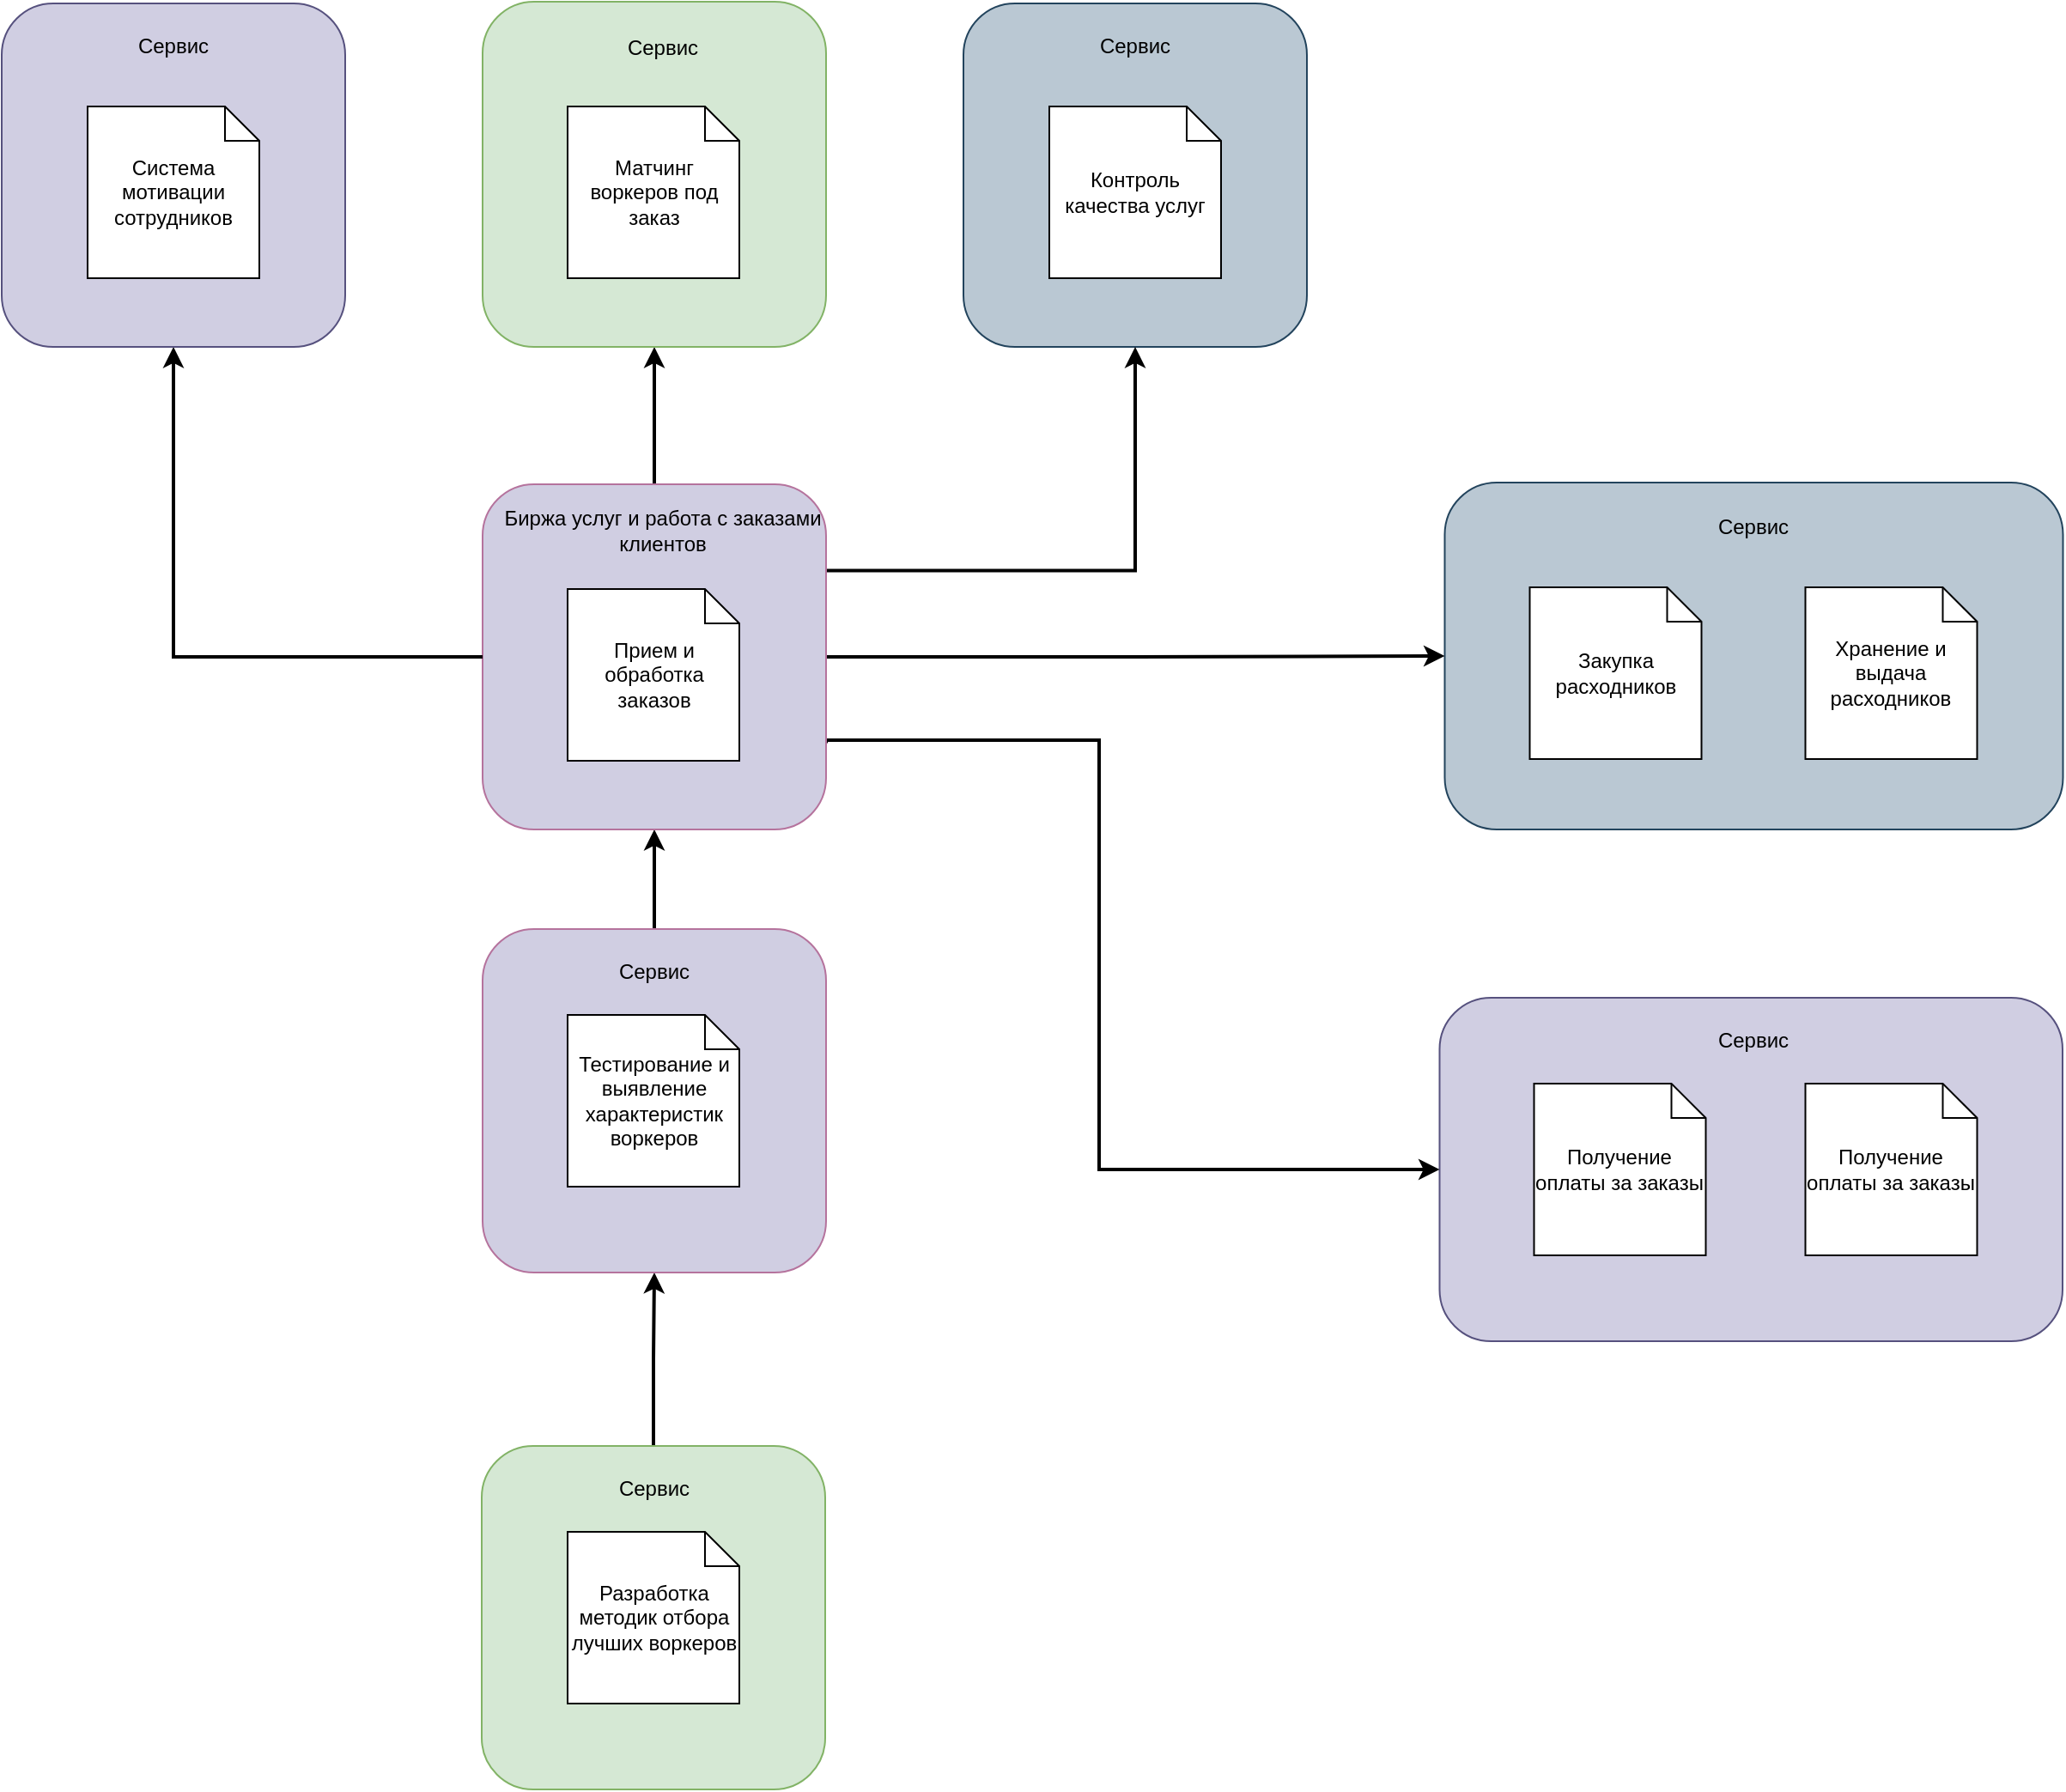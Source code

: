 <mxfile version="21.2.8" type="device">
  <diagram name="Страница 1" id="GRrXaQCJaVrgRpcCac6q">
    <mxGraphModel dx="2370" dy="1852" grid="1" gridSize="10" guides="1" tooltips="1" connect="1" arrows="1" fold="1" page="1" pageScale="1" pageWidth="2339" pageHeight="3300" math="0" shadow="0">
      <root>
        <mxCell id="0" />
        <mxCell id="1" parent="0" />
        <mxCell id="Qn7Ez02rO-qPKhS96xj3-4" value="" style="rounded=1;whiteSpace=wrap;html=1;fillColor=#bac8d3;strokeColor=#23445d;" parent="1" vertex="1">
          <mxGeometry x="960.25" y="380" width="360" height="202" as="geometry" />
        </mxCell>
        <mxCell id="Qn7Ez02rO-qPKhS96xj3-7" value="Сервис" style="text;html=1;strokeColor=none;fillColor=none;align=center;verticalAlign=middle;whiteSpace=wrap;rounded=0;" parent="1" vertex="1">
          <mxGeometry x="1045.25" y="391" width="190" height="30" as="geometry" />
        </mxCell>
        <mxCell id="Qn7Ez02rO-qPKhS96xj3-8" value="Закупка расходников" style="shape=note;size=20;whiteSpace=wrap;html=1;" parent="1" vertex="1">
          <mxGeometry x="1009.75" y="441" width="100" height="100" as="geometry" />
        </mxCell>
        <mxCell id="Qn7Ez02rO-qPKhS96xj3-9" value="Хранение и выдача расходников" style="shape=note;size=20;whiteSpace=wrap;html=1;" parent="1" vertex="1">
          <mxGeometry x="1170.25" y="441" width="100" height="100" as="geometry" />
        </mxCell>
        <mxCell id="Qn7Ez02rO-qPKhS96xj3-13" value="" style="rounded=1;whiteSpace=wrap;html=1;fillColor=#d0cee2;strokeColor=#56517e;" parent="1" vertex="1">
          <mxGeometry x="957.25" y="680" width="362.75" height="200" as="geometry" />
        </mxCell>
        <mxCell id="Qn7Ez02rO-qPKhS96xj3-14" value="Получение оплаты за заказы" style="shape=note;size=20;whiteSpace=wrap;html=1;" parent="1" vertex="1">
          <mxGeometry x="1012.25" y="730" width="100" height="100" as="geometry" />
        </mxCell>
        <mxCell id="Qn7Ez02rO-qPKhS96xj3-15" value="Сервис" style="text;html=1;strokeColor=none;fillColor=none;align=center;verticalAlign=middle;whiteSpace=wrap;rounded=0;" parent="1" vertex="1">
          <mxGeometry x="1045.25" y="690" width="190" height="30" as="geometry" />
        </mxCell>
        <mxCell id="Qn7Ez02rO-qPKhS96xj3-16" style="edgeStyle=orthogonalEdgeStyle;rounded=0;orthogonalLoop=1;jettySize=auto;html=1;exitX=0.5;exitY=0;exitDx=0;exitDy=0;entryX=0.5;entryY=1;entryDx=0;entryDy=0;endArrow=classic;endFill=1;strokeWidth=2;" parent="1" source="Qn7Ez02rO-qPKhS96xj3-17" target="Qn7Ez02rO-qPKhS96xj3-24" edge="1">
          <mxGeometry relative="1" as="geometry" />
        </mxCell>
        <mxCell id="Qn7Ez02rO-qPKhS96xj3-17" value="" style="rounded=1;whiteSpace=wrap;html=1;fillColor=#d5e8d4;strokeColor=#82b366;" parent="1" vertex="1">
          <mxGeometry x="399.5" y="941" width="200" height="200" as="geometry" />
        </mxCell>
        <mxCell id="Qn7Ez02rO-qPKhS96xj3-18" value="Разработка методик отбора лучших воркеров" style="shape=note;size=20;whiteSpace=wrap;html=1;" parent="1" vertex="1">
          <mxGeometry x="449.5" y="991" width="100" height="100" as="geometry" />
        </mxCell>
        <mxCell id="Qn7Ez02rO-qPKhS96xj3-19" value="Сервис" style="text;html=1;strokeColor=none;fillColor=none;align=center;verticalAlign=middle;whiteSpace=wrap;rounded=0;" parent="1" vertex="1">
          <mxGeometry x="404.5" y="951" width="190" height="30" as="geometry" />
        </mxCell>
        <mxCell id="Qn7Ez02rO-qPKhS96xj3-20" value="" style="rounded=1;whiteSpace=wrap;html=1;fillColor=#bac8d3;strokeColor=#23445d;" parent="1" vertex="1">
          <mxGeometry x="680" y="101" width="200" height="200" as="geometry" />
        </mxCell>
        <mxCell id="Qn7Ez02rO-qPKhS96xj3-21" value="Контроль качества услуг" style="shape=note;size=20;whiteSpace=wrap;html=1;" parent="1" vertex="1">
          <mxGeometry x="730" y="161" width="100" height="100" as="geometry" />
        </mxCell>
        <mxCell id="Qn7Ez02rO-qPKhS96xj3-22" value="Сервис" style="text;html=1;strokeColor=none;fillColor=none;align=center;verticalAlign=middle;whiteSpace=wrap;rounded=0;" parent="1" vertex="1">
          <mxGeometry x="685" y="111" width="190" height="30" as="geometry" />
        </mxCell>
        <mxCell id="Qn7Ez02rO-qPKhS96xj3-23" style="edgeStyle=orthogonalEdgeStyle;rounded=0;orthogonalLoop=1;jettySize=auto;html=1;exitX=0.5;exitY=0;exitDx=0;exitDy=0;entryX=0.5;entryY=1;entryDx=0;entryDy=0;endArrow=classic;endFill=1;strokeWidth=2;" parent="1" source="Qn7Ez02rO-qPKhS96xj3-24" target="Qn7Ez02rO-qPKhS96xj3-33" edge="1">
          <mxGeometry relative="1" as="geometry" />
        </mxCell>
        <mxCell id="Qn7Ez02rO-qPKhS96xj3-24" value="" style="rounded=1;whiteSpace=wrap;html=1;fillColor=#D0CEE2;strokeColor=#B5739D;" parent="1" vertex="1">
          <mxGeometry x="400" y="640" width="200" height="200" as="geometry" />
        </mxCell>
        <mxCell id="Qn7Ez02rO-qPKhS96xj3-25" value="Сервис" style="text;html=1;strokeColor=none;fillColor=none;align=center;verticalAlign=middle;whiteSpace=wrap;rounded=0;" parent="1" vertex="1">
          <mxGeometry x="404.5" y="650" width="190" height="30" as="geometry" />
        </mxCell>
        <mxCell id="Qn7Ez02rO-qPKhS96xj3-27" value="Тестирование и выявление характеристик воркеров" style="shape=note;size=20;whiteSpace=wrap;html=1;" parent="1" vertex="1">
          <mxGeometry x="449.5" y="690" width="100" height="100" as="geometry" />
        </mxCell>
        <mxCell id="Qn7Ez02rO-qPKhS96xj3-28" style="edgeStyle=orthogonalEdgeStyle;rounded=0;orthogonalLoop=1;jettySize=auto;html=1;exitX=1;exitY=0.5;exitDx=0;exitDy=0;endArrow=classic;endFill=1;entryX=0;entryY=0.5;entryDx=0;entryDy=0;strokeWidth=2;" parent="1" source="Qn7Ez02rO-qPKhS96xj3-33" target="Qn7Ez02rO-qPKhS96xj3-4" edge="1">
          <mxGeometry relative="1" as="geometry">
            <mxPoint x="810" y="471" as="targetPoint" />
          </mxGeometry>
        </mxCell>
        <mxCell id="Qn7Ez02rO-qPKhS96xj3-29" style="edgeStyle=orthogonalEdgeStyle;rounded=0;orthogonalLoop=1;jettySize=auto;html=1;entryX=0.5;entryY=1;entryDx=0;entryDy=0;endArrow=classic;endFill=1;strokeWidth=2;exitX=1;exitY=0.25;exitDx=0;exitDy=0;" parent="1" source="Qn7Ez02rO-qPKhS96xj3-33" target="Qn7Ez02rO-qPKhS96xj3-20" edge="1">
          <mxGeometry relative="1" as="geometry">
            <mxPoint x="620" y="460" as="sourcePoint" />
            <Array as="points">
              <mxPoint x="780" y="431" />
            </Array>
          </mxGeometry>
        </mxCell>
        <mxCell id="Qn7Ez02rO-qPKhS96xj3-31" style="edgeStyle=orthogonalEdgeStyle;rounded=0;orthogonalLoop=1;jettySize=auto;html=1;exitX=1;exitY=0.75;exitDx=0;exitDy=0;entryX=0;entryY=0.5;entryDx=0;entryDy=0;endArrow=classic;endFill=1;strokeWidth=2;" parent="1" source="Qn7Ez02rO-qPKhS96xj3-33" target="Qn7Ez02rO-qPKhS96xj3-13" edge="1">
          <mxGeometry relative="1" as="geometry">
            <Array as="points">
              <mxPoint x="600" y="530" />
              <mxPoint x="759" y="530" />
              <mxPoint x="759" y="780" />
            </Array>
          </mxGeometry>
        </mxCell>
        <mxCell id="Qn7Ez02rO-qPKhS96xj3-32" style="edgeStyle=orthogonalEdgeStyle;rounded=0;orthogonalLoop=1;jettySize=auto;html=1;exitX=0.5;exitY=0;exitDx=0;exitDy=0;entryX=0.5;entryY=1;entryDx=0;entryDy=0;endArrow=classic;endFill=1;strokeWidth=2;" parent="1" source="Qn7Ez02rO-qPKhS96xj3-33" target="Qn7Ez02rO-qPKhS96xj3-40" edge="1">
          <mxGeometry relative="1" as="geometry" />
        </mxCell>
        <mxCell id="Qn7Ez02rO-qPKhS96xj3-33" value="" style="rounded=1;whiteSpace=wrap;html=1;fillColor=#D0CEE2;strokeColor=#B5739D;" parent="1" vertex="1">
          <mxGeometry x="400" y="381" width="200" height="201" as="geometry" />
        </mxCell>
        <mxCell id="Qn7Ez02rO-qPKhS96xj3-34" value="Биржа услуг и работа с заказами клиентов" style="text;html=1;strokeColor=none;fillColor=none;align=center;verticalAlign=middle;whiteSpace=wrap;rounded=0;" parent="1" vertex="1">
          <mxGeometry x="410" y="393" width="190" height="30" as="geometry" />
        </mxCell>
        <mxCell id="Qn7Ez02rO-qPKhS96xj3-35" value="Прием и обработка заказов" style="shape=note;size=20;whiteSpace=wrap;html=1;" parent="1" vertex="1">
          <mxGeometry x="449.5" y="442" width="100" height="100" as="geometry" />
        </mxCell>
        <mxCell id="Qn7Ez02rO-qPKhS96xj3-36" style="edgeStyle=orthogonalEdgeStyle;rounded=0;orthogonalLoop=1;jettySize=auto;html=1;exitX=0.5;exitY=1;exitDx=0;exitDy=0;entryX=0;entryY=0.5;entryDx=0;entryDy=0;endArrow=none;endFill=0;strokeWidth=2;startArrow=classic;startFill=1;" parent="1" source="Qn7Ez02rO-qPKhS96xj3-37" target="Qn7Ez02rO-qPKhS96xj3-33" edge="1">
          <mxGeometry relative="1" as="geometry" />
        </mxCell>
        <mxCell id="Qn7Ez02rO-qPKhS96xj3-37" value="" style="rounded=1;whiteSpace=wrap;html=1;fillColor=#d0cee2;strokeColor=#56517e;" parent="1" vertex="1">
          <mxGeometry x="120" y="101" width="200" height="200" as="geometry" />
        </mxCell>
        <mxCell id="Qn7Ez02rO-qPKhS96xj3-38" value="Система мотивации сотрудников" style="shape=note;size=20;whiteSpace=wrap;html=1;" parent="1" vertex="1">
          <mxGeometry x="170" y="161" width="100" height="100" as="geometry" />
        </mxCell>
        <mxCell id="Qn7Ez02rO-qPKhS96xj3-39" value="Сервис" style="text;html=1;strokeColor=none;fillColor=none;align=center;verticalAlign=middle;whiteSpace=wrap;rounded=0;" parent="1" vertex="1">
          <mxGeometry x="125" y="111" width="190" height="30" as="geometry" />
        </mxCell>
        <mxCell id="Qn7Ez02rO-qPKhS96xj3-40" value="" style="rounded=1;whiteSpace=wrap;html=1;fillColor=#d5e8d4;strokeColor=#82b366;" parent="1" vertex="1">
          <mxGeometry x="400" y="100" width="200" height="201" as="geometry" />
        </mxCell>
        <mxCell id="Qn7Ez02rO-qPKhS96xj3-41" value="Сервис" style="text;html=1;strokeColor=none;fillColor=none;align=center;verticalAlign=middle;whiteSpace=wrap;rounded=0;" parent="1" vertex="1">
          <mxGeometry x="410" y="112" width="190" height="30" as="geometry" />
        </mxCell>
        <mxCell id="Qn7Ez02rO-qPKhS96xj3-42" value="Матчинг воркеров под заказ" style="shape=note;size=20;whiteSpace=wrap;html=1;" parent="1" vertex="1">
          <mxGeometry x="449.5" y="161" width="100" height="100" as="geometry" />
        </mxCell>
        <mxCell id="Qn7Ez02rO-qPKhS96xj3-48" value="Получение оплаты за заказы" style="shape=note;size=20;whiteSpace=wrap;html=1;" parent="1" vertex="1">
          <mxGeometry x="1170.25" y="730" width="100" height="100" as="geometry" />
        </mxCell>
      </root>
    </mxGraphModel>
  </diagram>
</mxfile>

